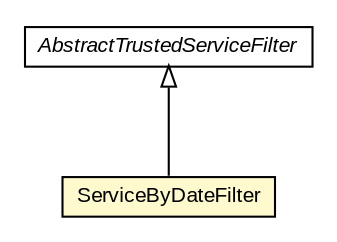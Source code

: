 #!/usr/local/bin/dot
#
# Class diagram 
# Generated by UMLGraph version R5_6-24-gf6e263 (http://www.umlgraph.org/)
#

digraph G {
	edge [fontname="arial",fontsize=10,labelfontname="arial",labelfontsize=10];
	node [fontname="arial",fontsize=10,shape=plaintext];
	nodesep=0.25;
	ranksep=0.5;
	// eu.europa.esig.dss.validation.process.qualification.trust.filter.ServiceByDateFilter
	c595178 [label=<<table title="eu.europa.esig.dss.validation.process.qualification.trust.filter.ServiceByDateFilter" border="0" cellborder="1" cellspacing="0" cellpadding="2" port="p" bgcolor="lemonChiffon" href="./ServiceByDateFilter.html">
		<tr><td><table border="0" cellspacing="0" cellpadding="1">
<tr><td align="center" balign="center"> ServiceByDateFilter </td></tr>
		</table></td></tr>
		</table>>, URL="./ServiceByDateFilter.html", fontname="arial", fontcolor="black", fontsize=10.0];
	// eu.europa.esig.dss.validation.process.qualification.trust.filter.AbstractTrustedServiceFilter
	c595184 [label=<<table title="eu.europa.esig.dss.validation.process.qualification.trust.filter.AbstractTrustedServiceFilter" border="0" cellborder="1" cellspacing="0" cellpadding="2" port="p" href="./AbstractTrustedServiceFilter.html">
		<tr><td><table border="0" cellspacing="0" cellpadding="1">
<tr><td align="center" balign="center"><font face="arial italic"> AbstractTrustedServiceFilter </font></td></tr>
		</table></td></tr>
		</table>>, URL="./AbstractTrustedServiceFilter.html", fontname="arial", fontcolor="black", fontsize=10.0];
	//eu.europa.esig.dss.validation.process.qualification.trust.filter.ServiceByDateFilter extends eu.europa.esig.dss.validation.process.qualification.trust.filter.AbstractTrustedServiceFilter
	c595184:p -> c595178:p [dir=back,arrowtail=empty];
}

